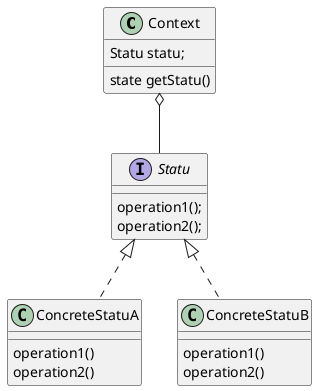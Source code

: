 @startuml

class Context{
Statu statu;
state getStatu()
}

interface Statu{
operation1();
operation2();
}

class ConcreteStatuA implements Statu{
operation1()
operation2()
}

class ConcreteStatuB implements Statu{
operation1()
operation2()
}

Context o-- Statu


@enduml